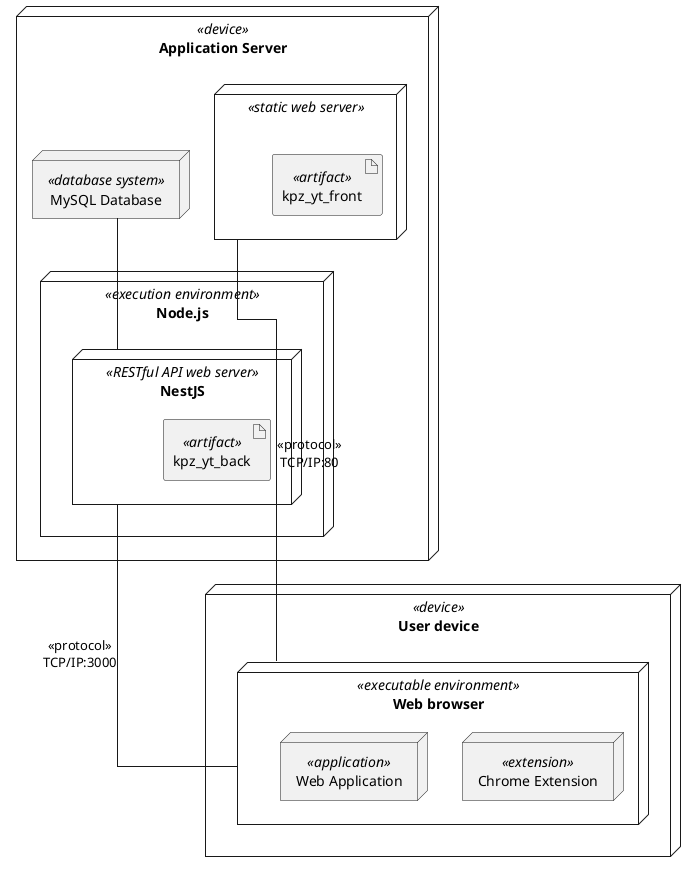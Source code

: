 @startuml deployment

top to bottom direction
skinparam linetype ortho

node "Application Server" <<device>>{
  node "Node.js" as node <<execution environment>>{
    node "NestJS" as rest <<RESTful API web server>>{
      artifact kpz_yt_back <<artifact>>
    }
  }

  node " " as static <<static web server>>{
    artifact kpz_yt_front <<artifact>>
  }

  node "MySQL Database" as db <<database system>>
}

node "User device" as user_machine <<device>>{
  node "Web browser" as browser <<executable environment>> {
      node "Chrome Extension" as extension <<extension>>
      node "Web Application" as app <<application>>
  }
}

static -down- browser: <<protocol>>\nTCP/IP:80
rest -down- browser: <<protocol>>\nTCP/IP:3000
rest -up- db

@enduml